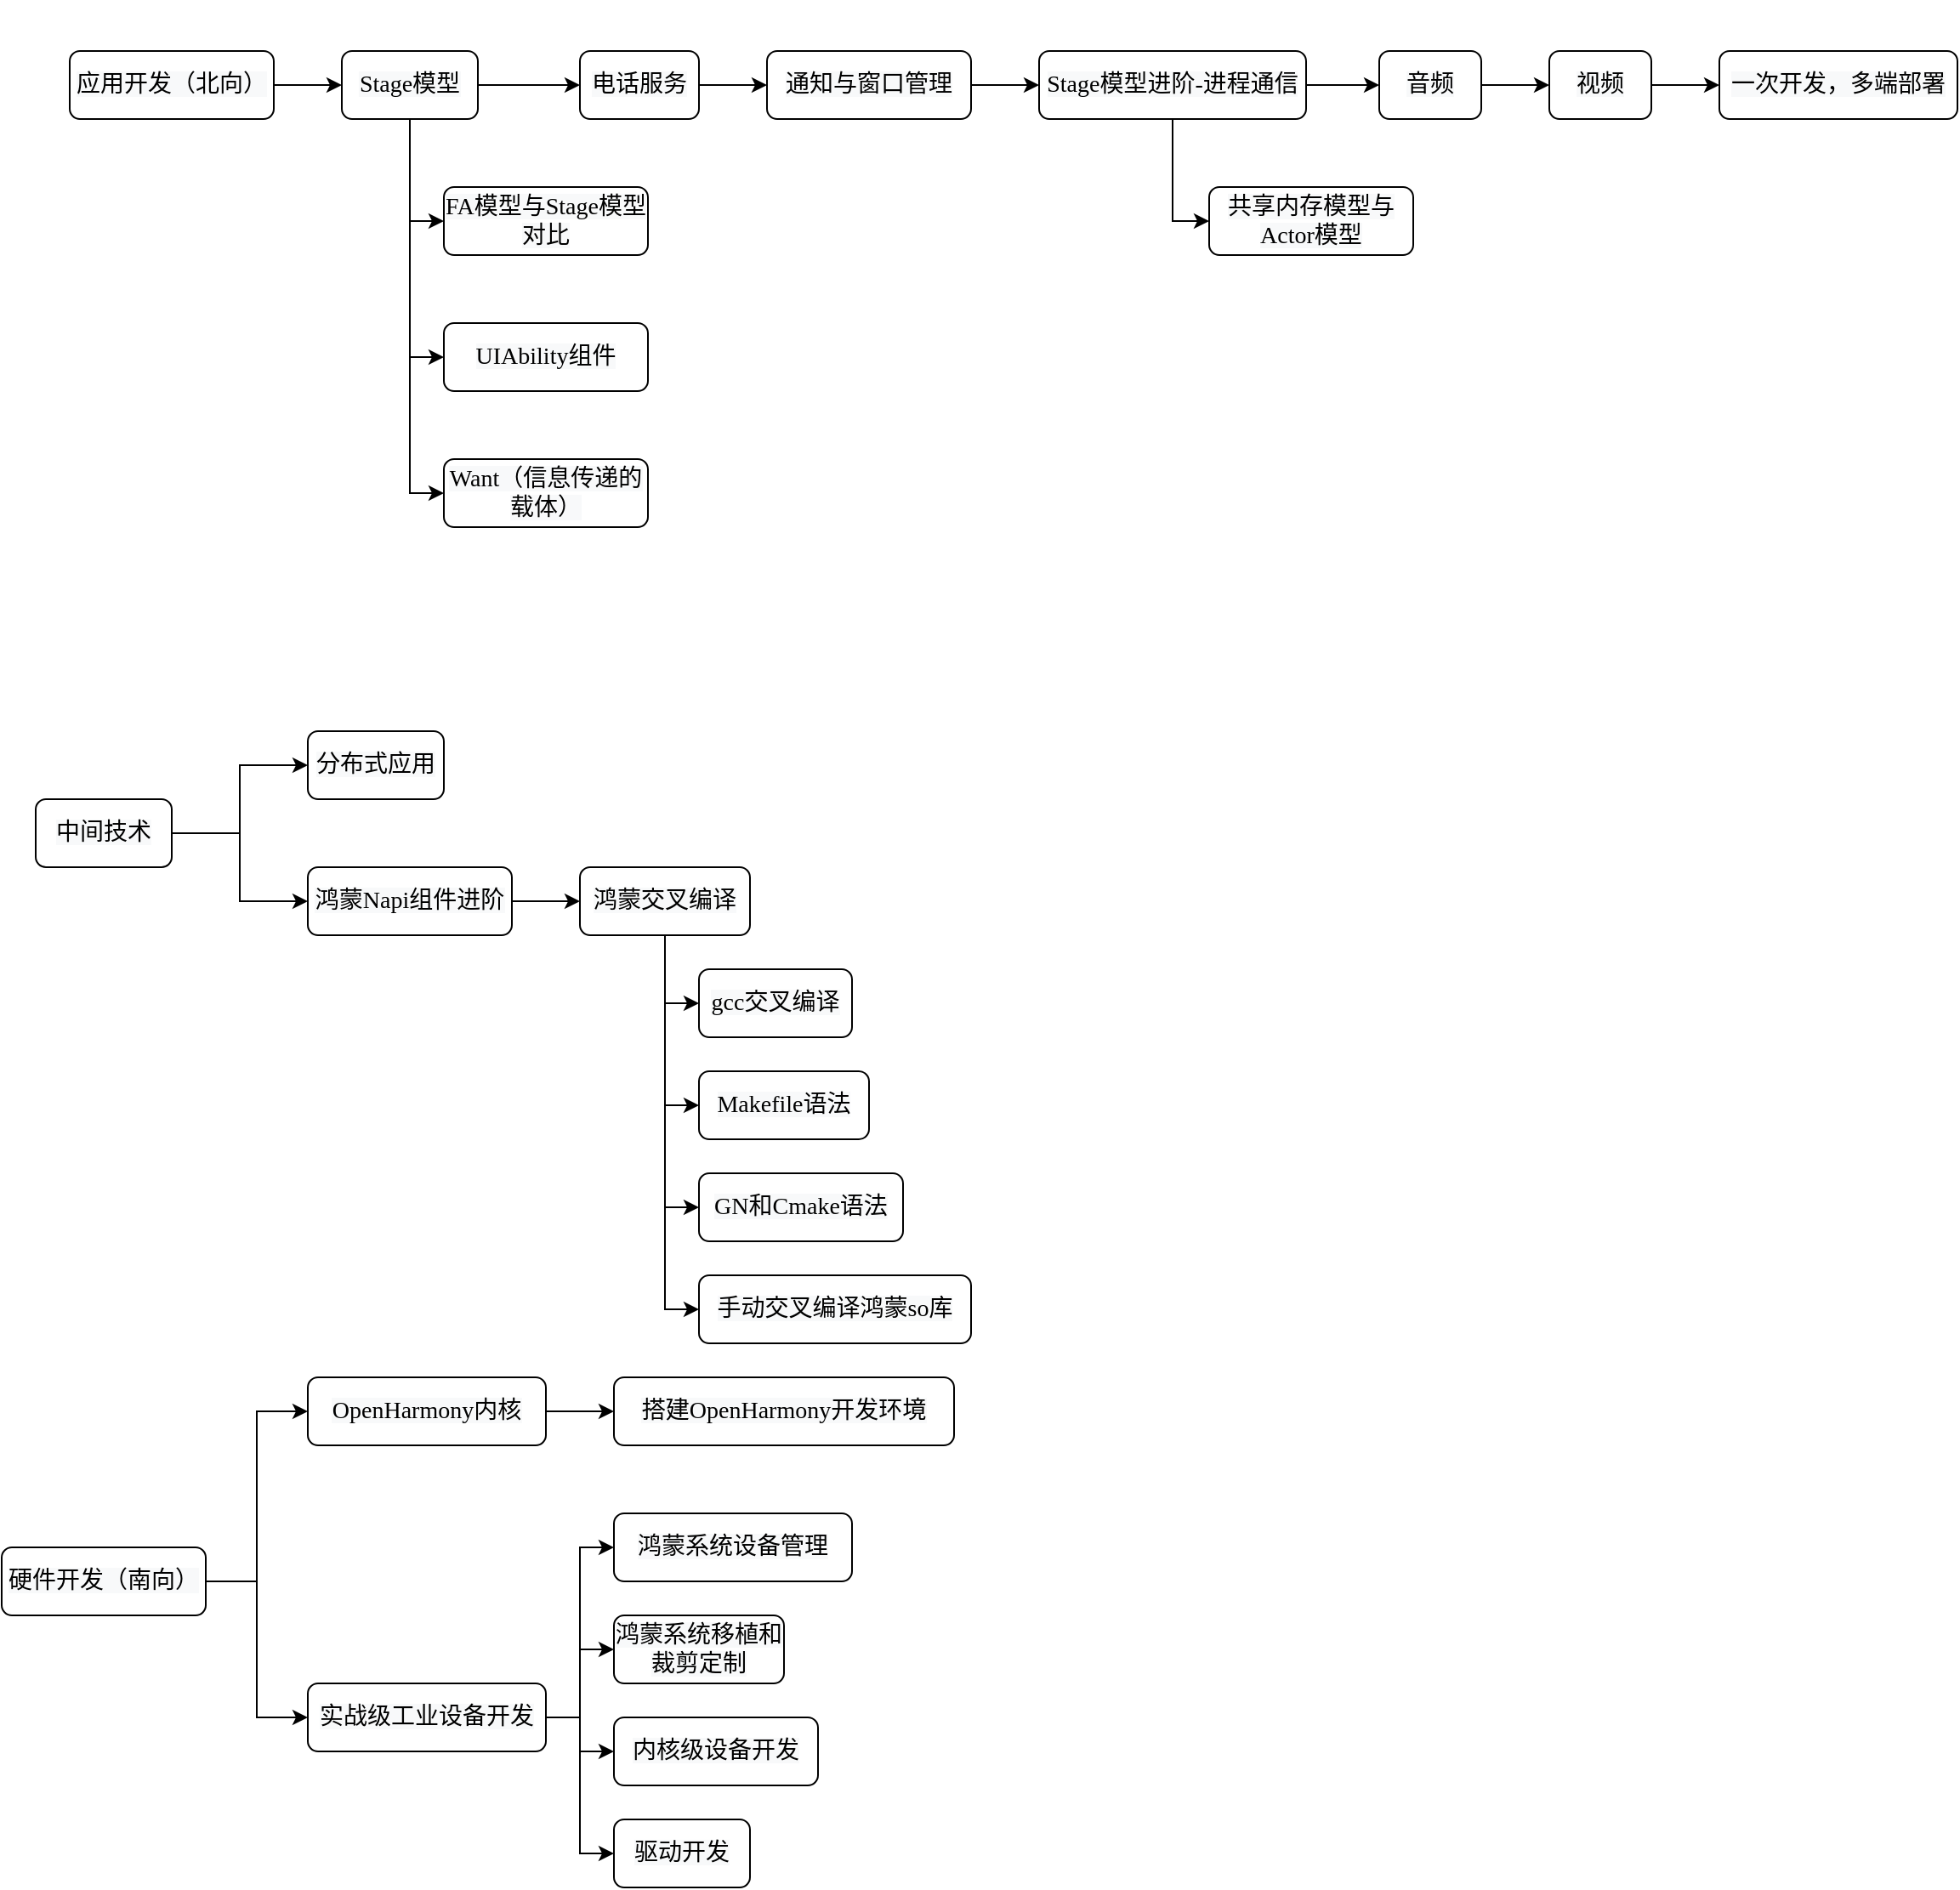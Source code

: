 <mxfile version="28.2.5">
  <diagram name="第 1 页" id="G5vYfgqyF8wtwim_QH4h">
    <mxGraphModel dx="1213" dy="730" grid="1" gridSize="10" guides="1" tooltips="1" connect="1" arrows="1" fold="1" page="1" pageScale="1" pageWidth="827" pageHeight="1169" math="0" shadow="0">
      <root>
        <mxCell id="0" />
        <mxCell id="1" parent="0" />
        <mxCell id="m1kAraEHEm_9mK_-Fzff-1" value="" style="text;whiteSpace=wrap;html=1;" vertex="1" parent="1">
          <mxGeometry x="300" y="380" width="60" height="50" as="geometry" />
        </mxCell>
        <mxCell id="m1kAraEHEm_9mK_-Fzff-2" value="" style="text;whiteSpace=wrap;html=1;" vertex="1" parent="1">
          <mxGeometry x="210" y="530" width="60" height="50" as="geometry" />
        </mxCell>
        <mxCell id="m1kAraEHEm_9mK_-Fzff-3" value="" style="text;whiteSpace=wrap;html=1;" vertex="1" parent="1">
          <mxGeometry x="130" y="370" width="60" height="50" as="geometry" />
        </mxCell>
        <mxCell id="m1kAraEHEm_9mK_-Fzff-46" value="" style="edgeStyle=orthogonalEdgeStyle;rounded=0;orthogonalLoop=1;jettySize=auto;html=1;" edge="1" parent="1" source="m1kAraEHEm_9mK_-Fzff-5" target="m1kAraEHEm_9mK_-Fzff-6">
          <mxGeometry relative="1" as="geometry" />
        </mxCell>
        <mxCell id="m1kAraEHEm_9mK_-Fzff-5" value="&lt;span style=&quot;font-family: 默认字体; font-size: 14px; background-color: rgb(248, 249, 250);&quot;&gt;应用开发（北向）&lt;/span&gt;" style="rounded=1;whiteSpace=wrap;html=1;" vertex="1" parent="1">
          <mxGeometry x="100" y="400" width="120" height="40" as="geometry" />
        </mxCell>
        <mxCell id="m1kAraEHEm_9mK_-Fzff-39" style="edgeStyle=orthogonalEdgeStyle;rounded=0;orthogonalLoop=1;jettySize=auto;html=1;entryX=0;entryY=0.5;entryDx=0;entryDy=0;" edge="1" parent="1" source="m1kAraEHEm_9mK_-Fzff-6" target="m1kAraEHEm_9mK_-Fzff-29">
          <mxGeometry relative="1" as="geometry" />
        </mxCell>
        <mxCell id="m1kAraEHEm_9mK_-Fzff-40" style="edgeStyle=orthogonalEdgeStyle;rounded=0;orthogonalLoop=1;jettySize=auto;html=1;exitX=0.5;exitY=1;exitDx=0;exitDy=0;entryX=0;entryY=0.5;entryDx=0;entryDy=0;" edge="1" parent="1" source="m1kAraEHEm_9mK_-Fzff-6" target="m1kAraEHEm_9mK_-Fzff-22">
          <mxGeometry relative="1" as="geometry" />
        </mxCell>
        <mxCell id="m1kAraEHEm_9mK_-Fzff-41" style="edgeStyle=orthogonalEdgeStyle;rounded=0;orthogonalLoop=1;jettySize=auto;html=1;exitX=0.5;exitY=1;exitDx=0;exitDy=0;entryX=0;entryY=0.5;entryDx=0;entryDy=0;" edge="1" parent="1" source="m1kAraEHEm_9mK_-Fzff-6" target="m1kAraEHEm_9mK_-Fzff-27">
          <mxGeometry relative="1" as="geometry" />
        </mxCell>
        <mxCell id="m1kAraEHEm_9mK_-Fzff-47" value="" style="edgeStyle=orthogonalEdgeStyle;rounded=0;orthogonalLoop=1;jettySize=auto;html=1;" edge="1" parent="1" source="m1kAraEHEm_9mK_-Fzff-6" target="m1kAraEHEm_9mK_-Fzff-23">
          <mxGeometry relative="1" as="geometry" />
        </mxCell>
        <mxCell id="m1kAraEHEm_9mK_-Fzff-6" value="&lt;span style=&quot;font-family: 默认字体; font-size: 14px; background-color: rgb(248, 249, 250);&quot;&gt;Stage模型&lt;/span&gt;" style="rounded=1;whiteSpace=wrap;html=1;" vertex="1" parent="1">
          <mxGeometry x="260" y="400" width="80" height="40" as="geometry" />
        </mxCell>
        <mxCell id="m1kAraEHEm_9mK_-Fzff-7" value="&lt;span style=&quot;font-family: 默认字体; font-size: 14px; background-color: rgb(248, 249, 250);&quot;&gt;gcc交叉编译&lt;/span&gt;" style="rounded=1;whiteSpace=wrap;html=1;" vertex="1" parent="1">
          <mxGeometry x="470" y="940" width="90" height="40" as="geometry" />
        </mxCell>
        <mxCell id="m1kAraEHEm_9mK_-Fzff-42" style="edgeStyle=orthogonalEdgeStyle;rounded=0;orthogonalLoop=1;jettySize=auto;html=1;exitX=0.5;exitY=1;exitDx=0;exitDy=0;entryX=0;entryY=0.5;entryDx=0;entryDy=0;" edge="1" parent="1" source="m1kAraEHEm_9mK_-Fzff-8" target="m1kAraEHEm_9mK_-Fzff-7">
          <mxGeometry relative="1" as="geometry" />
        </mxCell>
        <mxCell id="m1kAraEHEm_9mK_-Fzff-43" style="edgeStyle=orthogonalEdgeStyle;rounded=0;orthogonalLoop=1;jettySize=auto;html=1;exitX=0.5;exitY=1;exitDx=0;exitDy=0;entryX=0;entryY=0.5;entryDx=0;entryDy=0;" edge="1" parent="1" source="m1kAraEHEm_9mK_-Fzff-8" target="m1kAraEHEm_9mK_-Fzff-25">
          <mxGeometry relative="1" as="geometry" />
        </mxCell>
        <mxCell id="m1kAraEHEm_9mK_-Fzff-44" style="edgeStyle=orthogonalEdgeStyle;rounded=0;orthogonalLoop=1;jettySize=auto;html=1;exitX=0.5;exitY=1;exitDx=0;exitDy=0;entryX=0;entryY=0.5;entryDx=0;entryDy=0;" edge="1" parent="1" source="m1kAraEHEm_9mK_-Fzff-8" target="m1kAraEHEm_9mK_-Fzff-19">
          <mxGeometry relative="1" as="geometry" />
        </mxCell>
        <mxCell id="m1kAraEHEm_9mK_-Fzff-45" style="edgeStyle=orthogonalEdgeStyle;rounded=0;orthogonalLoop=1;jettySize=auto;html=1;exitX=0.5;exitY=1;exitDx=0;exitDy=0;entryX=0;entryY=0.5;entryDx=0;entryDy=0;" edge="1" parent="1" source="m1kAraEHEm_9mK_-Fzff-8" target="m1kAraEHEm_9mK_-Fzff-15">
          <mxGeometry relative="1" as="geometry" />
        </mxCell>
        <mxCell id="m1kAraEHEm_9mK_-Fzff-8" value="&lt;span style=&quot;font-family: 默认字体; font-size: 14px; background-color: rgb(248, 249, 250);&quot;&gt;鸿蒙交叉编译&lt;/span&gt;" style="rounded=1;whiteSpace=wrap;html=1;" vertex="1" parent="1">
          <mxGeometry x="400" y="880" width="100" height="40" as="geometry" />
        </mxCell>
        <mxCell id="m1kAraEHEm_9mK_-Fzff-55" value="" style="edgeStyle=orthogonalEdgeStyle;rounded=0;orthogonalLoop=1;jettySize=auto;html=1;" edge="1" parent="1" source="m1kAraEHEm_9mK_-Fzff-9" target="m1kAraEHEm_9mK_-Fzff-8">
          <mxGeometry relative="1" as="geometry" />
        </mxCell>
        <mxCell id="m1kAraEHEm_9mK_-Fzff-9" value="&lt;span style=&quot;font-family: 默认字体; font-size: 14px; background-color: rgb(248, 249, 250);&quot;&gt;鸿蒙Napi组件进阶&lt;/span&gt;" style="rounded=1;whiteSpace=wrap;html=1;" vertex="1" parent="1">
          <mxGeometry x="240" y="880" width="120" height="40" as="geometry" />
        </mxCell>
        <mxCell id="m1kAraEHEm_9mK_-Fzff-12" value="&lt;span style=&quot;font-family: 默认字体; font-size: 14px; background-color: rgb(248, 249, 250);&quot;&gt;一次开发，多端部署&lt;/span&gt;" style="rounded=1;whiteSpace=wrap;html=1;" vertex="1" parent="1">
          <mxGeometry x="1070" y="400" width="140" height="40" as="geometry" />
        </mxCell>
        <mxCell id="m1kAraEHEm_9mK_-Fzff-52" value="" style="edgeStyle=orthogonalEdgeStyle;rounded=0;orthogonalLoop=1;jettySize=auto;html=1;" edge="1" parent="1" source="m1kAraEHEm_9mK_-Fzff-13" target="m1kAraEHEm_9mK_-Fzff-12">
          <mxGeometry relative="1" as="geometry" />
        </mxCell>
        <mxCell id="m1kAraEHEm_9mK_-Fzff-13" value="&lt;span style=&quot;font-family: 默认字体; font-size: 14px; background-color: rgb(248, 249, 250);&quot;&gt;视频&lt;/span&gt;" style="rounded=1;whiteSpace=wrap;html=1;" vertex="1" parent="1">
          <mxGeometry x="970" y="400" width="60" height="40" as="geometry" />
        </mxCell>
        <mxCell id="m1kAraEHEm_9mK_-Fzff-49" value="" style="edgeStyle=orthogonalEdgeStyle;rounded=0;orthogonalLoop=1;jettySize=auto;html=1;" edge="1" parent="1" source="m1kAraEHEm_9mK_-Fzff-14" target="m1kAraEHEm_9mK_-Fzff-30">
          <mxGeometry relative="1" as="geometry" />
        </mxCell>
        <mxCell id="m1kAraEHEm_9mK_-Fzff-14" value="&lt;span style=&quot;font-family: 默认字体; font-size: 14px; background-color: rgb(248, 249, 250);&quot;&gt;通知与窗口管理&lt;/span&gt;" style="rounded=1;whiteSpace=wrap;html=1;" vertex="1" parent="1">
          <mxGeometry x="510" y="400" width="120" height="40" as="geometry" />
        </mxCell>
        <mxCell id="m1kAraEHEm_9mK_-Fzff-15" value="&lt;span style=&quot;font-family: 默认字体; font-size: 14px; background-color: rgb(248, 249, 250);&quot;&gt;手动交叉编译鸿蒙so库&lt;/span&gt;" style="rounded=1;whiteSpace=wrap;html=1;" vertex="1" parent="1">
          <mxGeometry x="470" y="1120" width="160" height="40" as="geometry" />
        </mxCell>
        <mxCell id="m1kAraEHEm_9mK_-Fzff-16" value="&lt;span style=&quot;font-family: 默认字体; font-size: 14px; background-color: rgb(248, 249, 250);&quot;&gt;驱动开发&lt;/span&gt;" style="rounded=1;whiteSpace=wrap;html=1;" vertex="1" parent="1">
          <mxGeometry x="420" y="1440" width="80" height="40" as="geometry" />
        </mxCell>
        <mxCell id="m1kAraEHEm_9mK_-Fzff-17" value="&lt;span style=&quot;font-family: 默认字体; font-size: 14px; background-color: rgb(248, 249, 250);&quot;&gt;内核级设备开发&lt;/span&gt;" style="rounded=1;whiteSpace=wrap;html=1;" vertex="1" parent="1">
          <mxGeometry x="420" y="1380" width="120" height="40" as="geometry" />
        </mxCell>
        <mxCell id="m1kAraEHEm_9mK_-Fzff-61" style="edgeStyle=orthogonalEdgeStyle;rounded=0;orthogonalLoop=1;jettySize=auto;html=1;exitX=1;exitY=0.5;exitDx=0;exitDy=0;entryX=0;entryY=0.5;entryDx=0;entryDy=0;" edge="1" parent="1" source="m1kAraEHEm_9mK_-Fzff-18" target="m1kAraEHEm_9mK_-Fzff-58">
          <mxGeometry relative="1" as="geometry" />
        </mxCell>
        <mxCell id="m1kAraEHEm_9mK_-Fzff-65" style="edgeStyle=orthogonalEdgeStyle;rounded=0;orthogonalLoop=1;jettySize=auto;html=1;exitX=1;exitY=0.5;exitDx=0;exitDy=0;entryX=0;entryY=0.5;entryDx=0;entryDy=0;" edge="1" parent="1" source="m1kAraEHEm_9mK_-Fzff-18" target="m1kAraEHEm_9mK_-Fzff-62">
          <mxGeometry relative="1" as="geometry" />
        </mxCell>
        <mxCell id="m1kAraEHEm_9mK_-Fzff-18" value="&lt;span style=&quot;font-family: 默认字体; font-size: 14px; background-color: rgb(248, 249, 250);&quot;&gt;硬件开发（南向）&lt;/span&gt;" style="rounded=1;whiteSpace=wrap;html=1;" vertex="1" parent="1">
          <mxGeometry x="60" y="1280" width="120" height="40" as="geometry" />
        </mxCell>
        <mxCell id="m1kAraEHEm_9mK_-Fzff-19" value="&lt;span style=&quot;font-family: 默认字体; font-size: 14px; background-color: rgb(248, 249, 250);&quot;&gt;GN和Cmake语法&lt;/span&gt;" style="rounded=1;whiteSpace=wrap;html=1;" vertex="1" parent="1">
          <mxGeometry x="470" y="1060" width="120" height="40" as="geometry" />
        </mxCell>
        <mxCell id="m1kAraEHEm_9mK_-Fzff-20" value="&lt;span style=&quot;font-family: 默认字体; font-size: 14px; background-color: rgb(248, 249, 250);&quot;&gt;共享内存模型与Actor模型&lt;/span&gt;" style="rounded=1;whiteSpace=wrap;html=1;" vertex="1" parent="1">
          <mxGeometry x="770" y="480" width="120" height="40" as="geometry" />
        </mxCell>
        <mxCell id="m1kAraEHEm_9mK_-Fzff-21" value="&lt;span style=&quot;font-family: 默认字体; font-size: 14px; background-color: rgb(248, 249, 250);&quot;&gt;分布式应用&lt;/span&gt;" style="rounded=1;whiteSpace=wrap;html=1;" vertex="1" parent="1">
          <mxGeometry x="240" y="800" width="80" height="40" as="geometry" />
        </mxCell>
        <mxCell id="m1kAraEHEm_9mK_-Fzff-22" value="&lt;span style=&quot;font-family: 默认字体; font-size: 14px; background-color: rgb(248, 249, 250);&quot;&gt;UIAbility组件&lt;/span&gt;" style="rounded=1;whiteSpace=wrap;html=1;" vertex="1" parent="1">
          <mxGeometry x="320" y="560" width="120" height="40" as="geometry" />
        </mxCell>
        <mxCell id="m1kAraEHEm_9mK_-Fzff-48" value="" style="edgeStyle=orthogonalEdgeStyle;rounded=0;orthogonalLoop=1;jettySize=auto;html=1;" edge="1" parent="1" source="m1kAraEHEm_9mK_-Fzff-23" target="m1kAraEHEm_9mK_-Fzff-14">
          <mxGeometry relative="1" as="geometry" />
        </mxCell>
        <mxCell id="m1kAraEHEm_9mK_-Fzff-23" value="&lt;span style=&quot;font-family: 默认字体; font-size: 14px; background-color: rgb(248, 249, 250);&quot;&gt;电话服务&lt;/span&gt;" style="rounded=1;whiteSpace=wrap;html=1;" vertex="1" parent="1">
          <mxGeometry x="400" y="400" width="70" height="40" as="geometry" />
        </mxCell>
        <mxCell id="m1kAraEHEm_9mK_-Fzff-51" value="" style="edgeStyle=orthogonalEdgeStyle;rounded=0;orthogonalLoop=1;jettySize=auto;html=1;" edge="1" parent="1" source="m1kAraEHEm_9mK_-Fzff-24" target="m1kAraEHEm_9mK_-Fzff-13">
          <mxGeometry relative="1" as="geometry" />
        </mxCell>
        <mxCell id="m1kAraEHEm_9mK_-Fzff-24" value="&lt;span style=&quot;font-family: 默认字体; font-size: 14px; background-color: rgb(248, 249, 250);&quot;&gt;音频&lt;/span&gt;" style="rounded=1;whiteSpace=wrap;html=1;" vertex="1" parent="1">
          <mxGeometry x="870" y="400" width="60" height="40" as="geometry" />
        </mxCell>
        <mxCell id="m1kAraEHEm_9mK_-Fzff-25" value="&lt;span style=&quot;font-family: 默认字体; font-size: 14px; background-color: rgb(248, 249, 250);&quot;&gt;Makefile语法&lt;/span&gt;" style="rounded=1;whiteSpace=wrap;html=1;" vertex="1" parent="1">
          <mxGeometry x="470" y="1000" width="100" height="40" as="geometry" />
        </mxCell>
        <mxCell id="m1kAraEHEm_9mK_-Fzff-53" style="edgeStyle=orthogonalEdgeStyle;rounded=0;orthogonalLoop=1;jettySize=auto;html=1;" edge="1" parent="1" source="m1kAraEHEm_9mK_-Fzff-26" target="m1kAraEHEm_9mK_-Fzff-21">
          <mxGeometry relative="1" as="geometry" />
        </mxCell>
        <mxCell id="m1kAraEHEm_9mK_-Fzff-54" style="edgeStyle=orthogonalEdgeStyle;rounded=0;orthogonalLoop=1;jettySize=auto;html=1;exitX=1;exitY=0.5;exitDx=0;exitDy=0;entryX=0;entryY=0.5;entryDx=0;entryDy=0;" edge="1" parent="1" source="m1kAraEHEm_9mK_-Fzff-26" target="m1kAraEHEm_9mK_-Fzff-9">
          <mxGeometry relative="1" as="geometry" />
        </mxCell>
        <mxCell id="m1kAraEHEm_9mK_-Fzff-26" value="&lt;span style=&quot;font-family: 默认字体; font-size: 14px; background-color: rgb(248, 249, 250);&quot;&gt;中间技术&lt;/span&gt;" style="rounded=1;whiteSpace=wrap;html=1;" vertex="1" parent="1">
          <mxGeometry x="80" y="840" width="80" height="40" as="geometry" />
        </mxCell>
        <mxCell id="m1kAraEHEm_9mK_-Fzff-27" value="&lt;span style=&quot;font-family: 默认字体; font-size: 14px; background-color: rgb(248, 249, 250);&quot;&gt;Want（信息传递的载体）&lt;/span&gt;" style="rounded=1;whiteSpace=wrap;html=1;" vertex="1" parent="1">
          <mxGeometry x="320" y="640" width="120" height="40" as="geometry" />
        </mxCell>
        <mxCell id="m1kAraEHEm_9mK_-Fzff-29" value="&lt;span style=&quot;font-family: 默认字体; font-size: 14px; background-color: rgb(248, 249, 250);&quot;&gt;FA模型与Stage模型对比&lt;/span&gt;" style="rounded=1;whiteSpace=wrap;html=1;" vertex="1" parent="1">
          <mxGeometry x="320" y="480" width="120" height="40" as="geometry" />
        </mxCell>
        <mxCell id="m1kAraEHEm_9mK_-Fzff-38" style="edgeStyle=orthogonalEdgeStyle;rounded=0;orthogonalLoop=1;jettySize=auto;html=1;exitX=0.5;exitY=1;exitDx=0;exitDy=0;entryX=0;entryY=0.5;entryDx=0;entryDy=0;" edge="1" parent="1" source="m1kAraEHEm_9mK_-Fzff-30" target="m1kAraEHEm_9mK_-Fzff-20">
          <mxGeometry relative="1" as="geometry" />
        </mxCell>
        <mxCell id="m1kAraEHEm_9mK_-Fzff-50" value="" style="edgeStyle=orthogonalEdgeStyle;rounded=0;orthogonalLoop=1;jettySize=auto;html=1;" edge="1" parent="1" source="m1kAraEHEm_9mK_-Fzff-30" target="m1kAraEHEm_9mK_-Fzff-24">
          <mxGeometry relative="1" as="geometry" />
        </mxCell>
        <mxCell id="m1kAraEHEm_9mK_-Fzff-30" value="&lt;span style=&quot;font-family: 默认字体; font-size: 14px; background-color: rgb(248, 249, 250);&quot;&gt;Stage模型进阶-进程通信&lt;/span&gt;" style="rounded=1;whiteSpace=wrap;html=1;" vertex="1" parent="1">
          <mxGeometry x="670" y="400" width="157" height="40" as="geometry" />
        </mxCell>
        <mxCell id="m1kAraEHEm_9mK_-Fzff-60" value="" style="edgeStyle=orthogonalEdgeStyle;rounded=0;orthogonalLoop=1;jettySize=auto;html=1;" edge="1" parent="1" source="m1kAraEHEm_9mK_-Fzff-58" target="m1kAraEHEm_9mK_-Fzff-59">
          <mxGeometry relative="1" as="geometry" />
        </mxCell>
        <mxCell id="m1kAraEHEm_9mK_-Fzff-58" value="&lt;span style=&quot;font-family: 默认字体; font-size: 14px; background-color: rgb(248, 249, 250);&quot;&gt;OpenHarmony内核&lt;/span&gt;" style="rounded=1;whiteSpace=wrap;html=1;" vertex="1" parent="1">
          <mxGeometry x="240" y="1180" width="140" height="40" as="geometry" />
        </mxCell>
        <mxCell id="m1kAraEHEm_9mK_-Fzff-59" value="&lt;span style=&quot;font-family: 默认字体; font-size: 14px; background-color: rgb(248, 249, 250);&quot;&gt;搭建OpenHarmony开发环境&lt;/span&gt;" style="rounded=1;whiteSpace=wrap;html=1;" vertex="1" parent="1">
          <mxGeometry x="420" y="1180" width="200" height="40" as="geometry" />
        </mxCell>
        <mxCell id="m1kAraEHEm_9mK_-Fzff-66" style="edgeStyle=orthogonalEdgeStyle;rounded=0;orthogonalLoop=1;jettySize=auto;html=1;exitX=1;exitY=0.5;exitDx=0;exitDy=0;entryX=0;entryY=0.5;entryDx=0;entryDy=0;" edge="1" parent="1" source="m1kAraEHEm_9mK_-Fzff-62" target="m1kAraEHEm_9mK_-Fzff-63">
          <mxGeometry relative="1" as="geometry" />
        </mxCell>
        <mxCell id="m1kAraEHEm_9mK_-Fzff-67" style="edgeStyle=orthogonalEdgeStyle;rounded=0;orthogonalLoop=1;jettySize=auto;html=1;exitX=1;exitY=0.5;exitDx=0;exitDy=0;entryX=0;entryY=0.5;entryDx=0;entryDy=0;" edge="1" parent="1" source="m1kAraEHEm_9mK_-Fzff-62" target="m1kAraEHEm_9mK_-Fzff-64">
          <mxGeometry relative="1" as="geometry" />
        </mxCell>
        <mxCell id="m1kAraEHEm_9mK_-Fzff-68" style="edgeStyle=orthogonalEdgeStyle;rounded=0;orthogonalLoop=1;jettySize=auto;html=1;exitX=1;exitY=0.5;exitDx=0;exitDy=0;entryX=0;entryY=0.5;entryDx=0;entryDy=0;" edge="1" parent="1" source="m1kAraEHEm_9mK_-Fzff-62" target="m1kAraEHEm_9mK_-Fzff-17">
          <mxGeometry relative="1" as="geometry" />
        </mxCell>
        <mxCell id="m1kAraEHEm_9mK_-Fzff-69" style="edgeStyle=orthogonalEdgeStyle;rounded=0;orthogonalLoop=1;jettySize=auto;html=1;exitX=1;exitY=0.5;exitDx=0;exitDy=0;entryX=0;entryY=0.5;entryDx=0;entryDy=0;" edge="1" parent="1" source="m1kAraEHEm_9mK_-Fzff-62" target="m1kAraEHEm_9mK_-Fzff-16">
          <mxGeometry relative="1" as="geometry" />
        </mxCell>
        <mxCell id="m1kAraEHEm_9mK_-Fzff-62" value="&lt;span style=&quot;font-family: 默认字体; font-size: 14px; background-color: rgb(248, 249, 250);&quot;&gt;实战级工业设备开发&lt;/span&gt;" style="rounded=1;whiteSpace=wrap;html=1;" vertex="1" parent="1">
          <mxGeometry x="240" y="1360" width="140" height="40" as="geometry" />
        </mxCell>
        <mxCell id="m1kAraEHEm_9mK_-Fzff-63" value="&lt;span style=&quot;font-family: 默认字体; font-size: 14px; background-color: rgb(248, 249, 250);&quot;&gt;鸿蒙系统设备管理&lt;/span&gt;" style="rounded=1;whiteSpace=wrap;html=1;" vertex="1" parent="1">
          <mxGeometry x="420" y="1260" width="140" height="40" as="geometry" />
        </mxCell>
        <mxCell id="m1kAraEHEm_9mK_-Fzff-64" value="&lt;span style=&quot;font-family: 默认字体; font-size: 14px; background-color: rgb(248, 249, 250);&quot;&gt;鸿蒙系统移植和裁剪定制&lt;/span&gt;" style="rounded=1;whiteSpace=wrap;html=1;" vertex="1" parent="1">
          <mxGeometry x="420" y="1320" width="100" height="40" as="geometry" />
        </mxCell>
      </root>
    </mxGraphModel>
  </diagram>
</mxfile>
